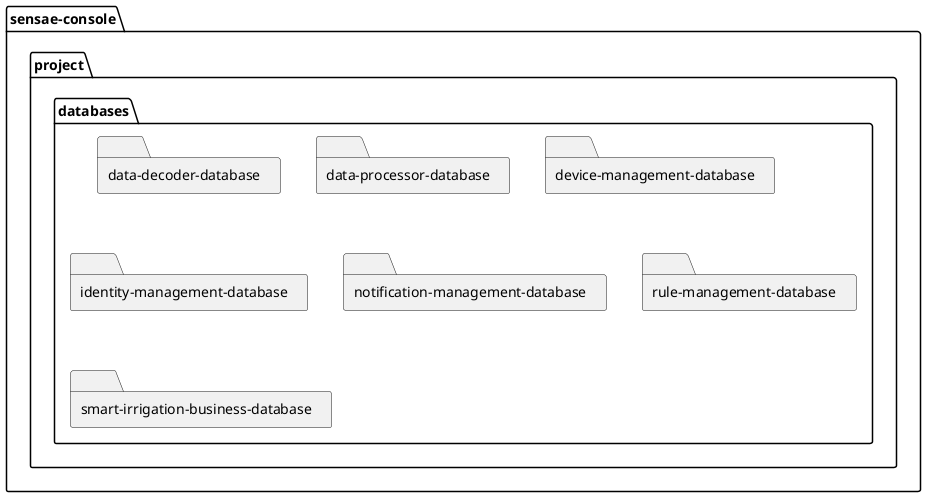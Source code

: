 @startuml development-database

folder "sensae-console" {
    folder "project" {
        folder "databases" {
            folder "data-decoder-database"
            folder "data-processor-database"
            folder "device-management-database"
            folder "identity-management-database"
            folder "notification-management-database"
            folder "rule-management-database"
            folder "smart-irrigation-business-database"
        }
    }
}

@enduml
